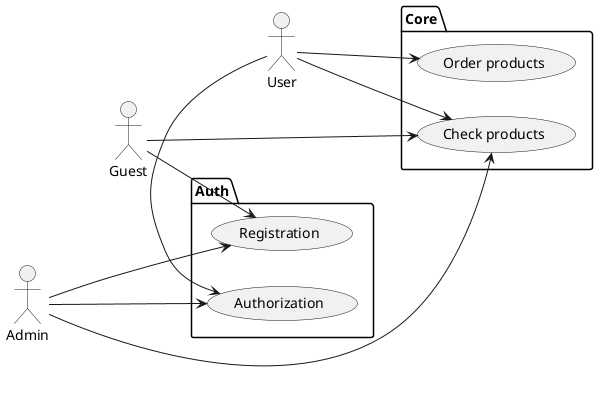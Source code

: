 @startuml
'https://plantuml.com/use-case-diagram

left to right direction
actor User
actor Guest
actor Admin

package Core{
    (Check products) as (CP)
    (Order products) as (OP)
}

package Auth{
    (Authorization) as (Author)
    (Registration) as (Reg)
}

User -> (CP)
User -> (OP)
User -> (Author)

Guest ---> (CP)
Guest --> (Reg)

Admin ----> (CP)
Admin ---> (Reg)
Admin ---> (Author)
@enduml